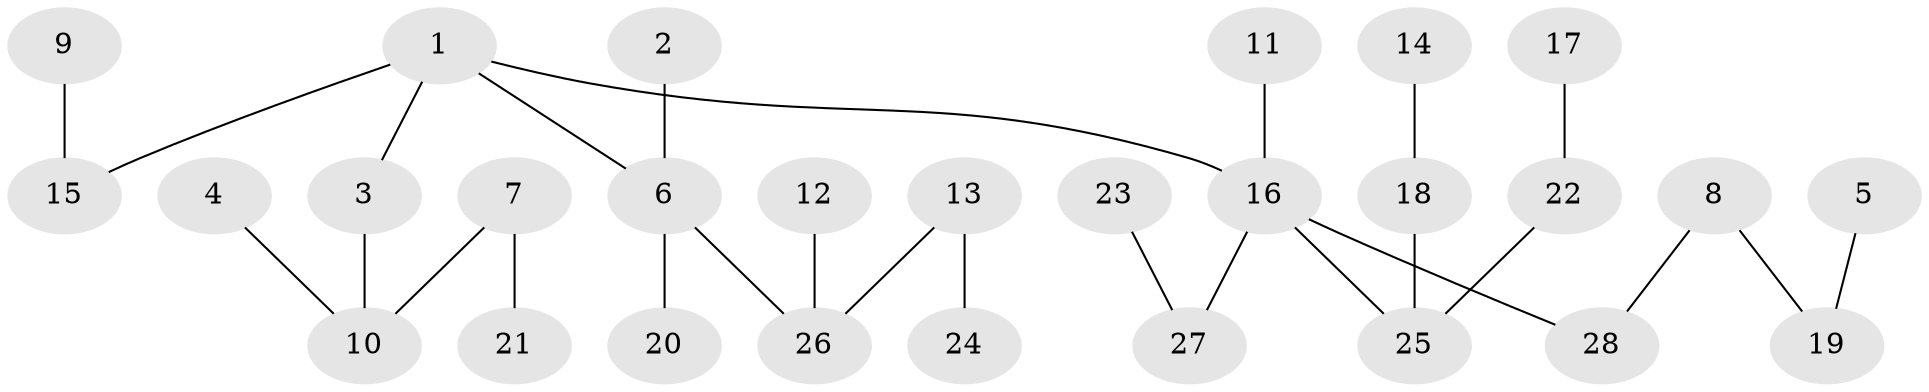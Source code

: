 // original degree distribution, {6: 0.02197802197802198, 5: 0.02197802197802198, 1: 0.5384615384615384, 4: 0.07692307692307693, 3: 0.15384615384615385, 7: 0.01098901098901099, 2: 0.17582417582417584}
// Generated by graph-tools (version 1.1) at 2025/37/03/04/25 23:37:24]
// undirected, 28 vertices, 27 edges
graph export_dot {
  node [color=gray90,style=filled];
  1;
  2;
  3;
  4;
  5;
  6;
  7;
  8;
  9;
  10;
  11;
  12;
  13;
  14;
  15;
  16;
  17;
  18;
  19;
  20;
  21;
  22;
  23;
  24;
  25;
  26;
  27;
  28;
  1 -- 3 [weight=1.0];
  1 -- 6 [weight=1.0];
  1 -- 15 [weight=1.0];
  1 -- 16 [weight=1.0];
  2 -- 6 [weight=1.0];
  3 -- 10 [weight=1.0];
  4 -- 10 [weight=1.0];
  5 -- 19 [weight=1.0];
  6 -- 20 [weight=1.0];
  6 -- 26 [weight=1.0];
  7 -- 10 [weight=1.0];
  7 -- 21 [weight=1.0];
  8 -- 19 [weight=1.0];
  8 -- 28 [weight=1.0];
  9 -- 15 [weight=1.0];
  11 -- 16 [weight=1.0];
  12 -- 26 [weight=1.0];
  13 -- 24 [weight=1.0];
  13 -- 26 [weight=1.0];
  14 -- 18 [weight=1.0];
  16 -- 25 [weight=1.0];
  16 -- 27 [weight=1.0];
  16 -- 28 [weight=1.0];
  17 -- 22 [weight=1.0];
  18 -- 25 [weight=1.0];
  22 -- 25 [weight=1.0];
  23 -- 27 [weight=1.0];
}

